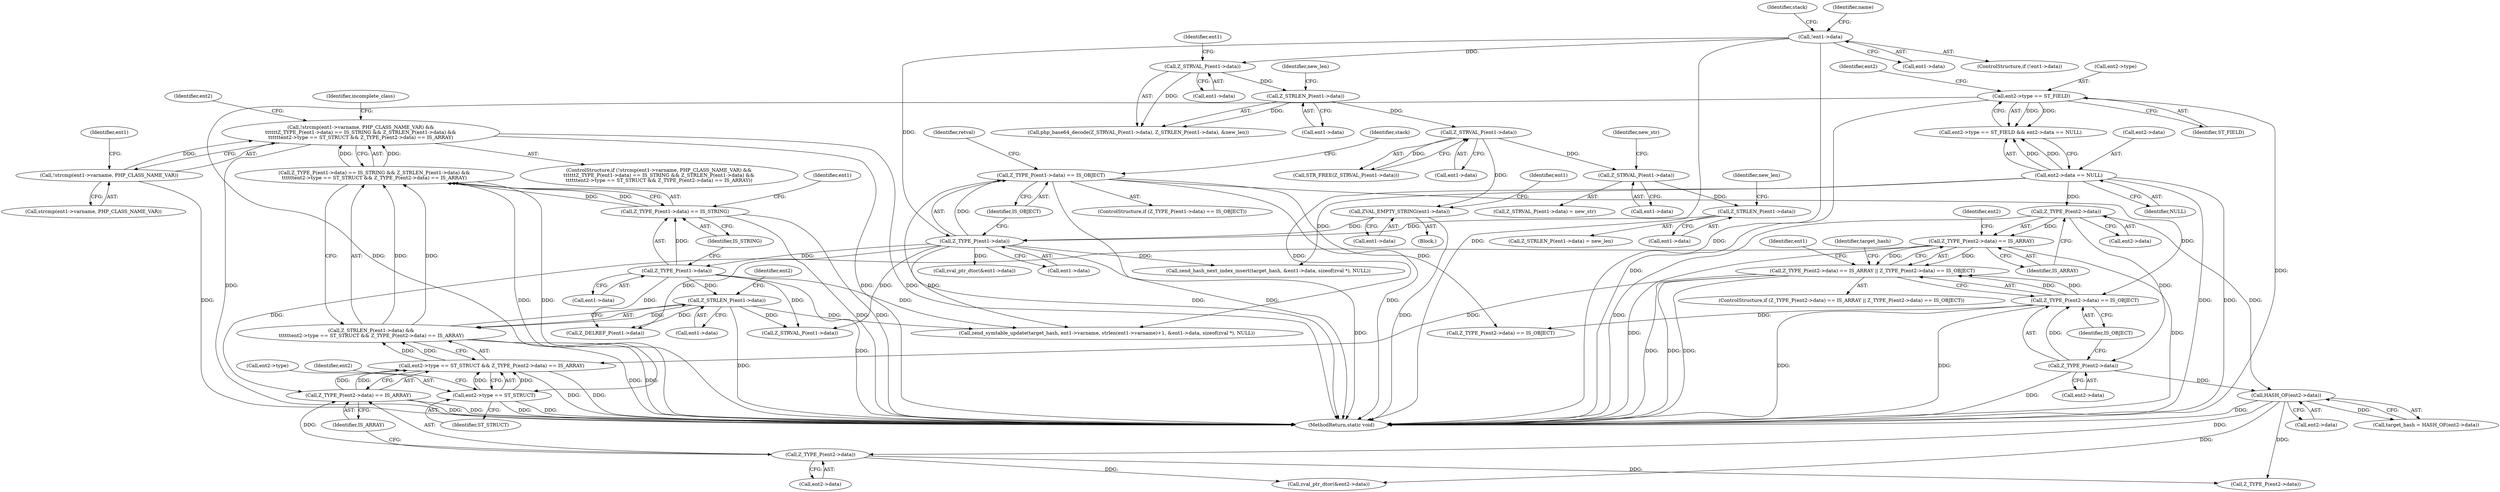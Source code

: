 digraph "0_php-src_a14fdb9746262549bbbb96abb87338bacd147e1b?w=1_0@API" {
"1000356" [label="(Call,!strcmp(ent1->varname, PHP_CLASS_NAME_VAR) &&\n\t\t\t\t\t\tZ_TYPE_P(ent1->data) == IS_STRING && Z_STRLEN_P(ent1->data) &&\n\t\t\t\t\t\tent2->type == ST_STRUCT && Z_TYPE_P(ent2->data) == IS_ARRAY)"];
"1000357" [label="(Call,!strcmp(ent1->varname, PHP_CLASS_NAME_VAR))"];
"1000363" [label="(Call,Z_TYPE_P(ent1->data) == IS_STRING && Z_STRLEN_P(ent1->data) &&\n\t\t\t\t\t\tent2->type == ST_STRUCT && Z_TYPE_P(ent2->data) == IS_ARRAY)"];
"1000364" [label="(Call,Z_TYPE_P(ent1->data) == IS_STRING)"];
"1000365" [label="(Call,Z_TYPE_P(ent1->data))"];
"1000264" [label="(Call,Z_TYPE_P(ent1->data))"];
"1000258" [label="(Call,ZVAL_EMPTY_STRING(ent1->data))"];
"1000237" [label="(Call,Z_STRVAL_P(ent1->data))"];
"1000230" [label="(Call,Z_STRLEN_P(ent1->data))"];
"1000226" [label="(Call,Z_STRVAL_P(ent1->data))"];
"1000186" [label="(Call,!ent1->data)"];
"1000251" [label="(Call,Z_STRLEN_P(ent1->data))"];
"1000245" [label="(Call,Z_STRVAL_P(ent1->data))"];
"1000370" [label="(Call,Z_STRLEN_P(ent1->data) &&\n\t\t\t\t\t\tent2->type == ST_STRUCT && Z_TYPE_P(ent2->data) == IS_ARRAY)"];
"1000371" [label="(Call,Z_STRLEN_P(ent1->data))"];
"1000375" [label="(Call,ent2->type == ST_STRUCT && Z_TYPE_P(ent2->data) == IS_ARRAY)"];
"1000376" [label="(Call,ent2->type == ST_STRUCT)"];
"1000310" [label="(Call,ent2->type == ST_FIELD)"];
"1000330" [label="(Call,Z_TYPE_P(ent2->data) == IS_ARRAY || Z_TYPE_P(ent2->data) == IS_OBJECT)"];
"1000331" [label="(Call,Z_TYPE_P(ent2->data) == IS_ARRAY)"];
"1000332" [label="(Call,Z_TYPE_P(ent2->data))"];
"1000315" [label="(Call,ent2->data == NULL)"];
"1000337" [label="(Call,Z_TYPE_P(ent2->data) == IS_OBJECT)"];
"1000338" [label="(Call,Z_TYPE_P(ent2->data))"];
"1000263" [label="(Call,Z_TYPE_P(ent1->data) == IS_OBJECT)"];
"1000381" [label="(Call,Z_TYPE_P(ent2->data) == IS_ARRAY)"];
"1000382" [label="(Call,Z_TYPE_P(ent2->data))"];
"1000346" [label="(Call,HASH_OF(ent2->data))"];
"1000227" [label="(Call,ent1->data)"];
"1000365" [label="(Call,Z_TYPE_P(ent1->data))"];
"1000330" [label="(Call,Z_TYPE_P(ent2->data) == IS_ARRAY || Z_TYPE_P(ent2->data) == IS_OBJECT)"];
"1000355" [label="(ControlStructure,if (!strcmp(ent1->varname, PHP_CLASS_NAME_VAR) &&\n\t\t\t\t\t\tZ_TYPE_P(ent1->data) == IS_STRING && Z_STRLEN_P(ent1->data) &&\n\t\t\t\t\t\tent2->type == ST_STRUCT && Z_TYPE_P(ent2->data) == IS_ARRAY))"];
"1000448" [label="(Call,zval_ptr_dtor(&ent2->data))"];
"1000194" [label="(Identifier,stack)"];
"1000356" [label="(Call,!strcmp(ent1->varname, PHP_CLASS_NAME_VAR) &&\n\t\t\t\t\t\tZ_TYPE_P(ent1->data) == IS_STRING && Z_STRLEN_P(ent1->data) &&\n\t\t\t\t\t\tent2->type == ST_STRUCT && Z_TYPE_P(ent2->data) == IS_ARRAY)"];
"1000262" [label="(ControlStructure,if (Z_TYPE_P(ent1->data) == IS_OBJECT))"];
"1000528" [label="(Call,zend_hash_next_index_insert(target_hash, &ent1->data, sizeof(zval *), NULL))"];
"1000186" [label="(Call,!ent1->data)"];
"1000255" [label="(Identifier,new_len)"];
"1000336" [label="(Identifier,IS_ARRAY)"];
"1000390" [label="(Identifier,incomplete_class)"];
"1000377" [label="(Call,ent2->type)"];
"1000187" [label="(Call,ent1->data)"];
"1000338" [label="(Call,Z_TYPE_P(ent2->data))"];
"1000346" [label="(Call,HASH_OF(ent2->data))"];
"1000225" [label="(Call,php_base64_decode(Z_STRVAL_P(ent1->data), Z_STRLEN_P(ent1->data), &new_len))"];
"1000538" [label="(Identifier,ent1)"];
"1000314" [label="(Identifier,ST_FIELD)"];
"1000321" [label="(Call,zval_ptr_dtor(&ent1->data))"];
"1000215" [label="(Identifier,name)"];
"1000244" [label="(Call,Z_STRVAL_P(ent1->data) = new_str)"];
"1000382" [label="(Call,Z_TYPE_P(ent2->data))"];
"1000251" [label="(Call,Z_STRLEN_P(ent1->data))"];
"1000372" [label="(Call,ent1->data)"];
"1000258" [label="(Call,ZVAL_EMPTY_STRING(ent1->data))"];
"1000273" [label="(Identifier,retval)"];
"1000375" [label="(Call,ent2->type == ST_STRUCT && Z_TYPE_P(ent2->data) == IS_ARRAY)"];
"1000268" [label="(Identifier,IS_OBJECT)"];
"1000380" [label="(Identifier,ST_STRUCT)"];
"1000342" [label="(Identifier,IS_OBJECT)"];
"1000311" [label="(Call,ent2->type)"];
"1000266" [label="(Identifier,ent1)"];
"1000367" [label="(Identifier,ent1)"];
"1000371" [label="(Call,Z_STRLEN_P(ent1->data))"];
"1000331" [label="(Call,Z_TYPE_P(ent2->data) == IS_ARRAY)"];
"1000337" [label="(Call,Z_TYPE_P(ent2->data) == IS_OBJECT)"];
"1000384" [label="(Identifier,ent2)"];
"1000376" [label="(Call,ent2->type == ST_STRUCT)"];
"1000357" [label="(Call,!strcmp(ent1->varname, PHP_CLASS_NAME_VAR))"];
"1000259" [label="(Call,ent1->data)"];
"1000315" [label="(Call,ent2->data == NULL)"];
"1000386" [label="(Identifier,IS_ARRAY)"];
"1000236" [label="(Call,STR_FREE(Z_STRVAL_P(ent1->data)))"];
"1000235" [label="(Identifier,new_len)"];
"1000309" [label="(Call,ent2->type == ST_FIELD && ent2->data == NULL)"];
"1000347" [label="(Call,ent2->data)"];
"1000316" [label="(Call,ent2->data)"];
"1000265" [label="(Call,ent1->data)"];
"1000252" [label="(Call,ent1->data)"];
"1000339" [label="(Call,ent2->data)"];
"1000504" [label="(Call,zend_symtable_update(target_hash, ent1->varname, strlen(ent1->varname)+1, &ent1->data, sizeof(zval *), NULL))"];
"1000466" [label="(Call,Z_TYPE_P(ent2->data))"];
"1000294" [label="(Identifier,stack)"];
"1000370" [label="(Call,Z_STRLEN_P(ent1->data) &&\n\t\t\t\t\t\tent2->type == ST_STRUCT && Z_TYPE_P(ent2->data) == IS_ARRAY)"];
"1000383" [label="(Call,ent2->data)"];
"1000364" [label="(Call,Z_TYPE_P(ent1->data) == IS_STRING)"];
"1000373" [label="(Identifier,ent1)"];
"1000340" [label="(Identifier,ent2)"];
"1000332" [label="(Call,Z_TYPE_P(ent2->data))"];
"1000231" [label="(Call,ent1->data)"];
"1000257" [label="(Block,)"];
"1000245" [label="(Call,Z_STRVAL_P(ent1->data))"];
"1000249" [label="(Identifier,new_str)"];
"1000363" [label="(Call,Z_TYPE_P(ent1->data) == IS_STRING && Z_STRLEN_P(ent1->data) &&\n\t\t\t\t\t\tent2->type == ST_STRUCT && Z_TYPE_P(ent2->data) == IS_ARRAY)"];
"1000586" [label="(MethodReturn,static void)"];
"1000237" [label="(Call,Z_STRVAL_P(ent1->data))"];
"1000226" [label="(Call,Z_STRVAL_P(ent1->data))"];
"1000246" [label="(Call,ent1->data)"];
"1000381" [label="(Call,Z_TYPE_P(ent2->data) == IS_ARRAY)"];
"1000369" [label="(Identifier,IS_STRING)"];
"1000185" [label="(ControlStructure,if (!ent1->data))"];
"1000465" [label="(Call,Z_TYPE_P(ent2->data) == IS_OBJECT)"];
"1000238" [label="(Call,ent1->data)"];
"1000250" [label="(Call,Z_STRLEN_P(ent1->data) = new_len)"];
"1000317" [label="(Identifier,ent2)"];
"1000329" [label="(ControlStructure,if (Z_TYPE_P(ent2->data) == IS_ARRAY || Z_TYPE_P(ent2->data) == IS_OBJECT))"];
"1000232" [label="(Identifier,ent1)"];
"1000393" [label="(Call,Z_STRVAL_P(ent1->data))"];
"1000358" [label="(Call,strcmp(ent1->varname, PHP_CLASS_NAME_VAR))"];
"1000264" [label="(Call,Z_TYPE_P(ent1->data))"];
"1000310" [label="(Call,ent2->type == ST_FIELD)"];
"1000378" [label="(Identifier,ent2)"];
"1000484" [label="(Call,Z_DELREF_P(ent1->data))"];
"1000468" [label="(Identifier,ent2)"];
"1000345" [label="(Identifier,target_hash)"];
"1000263" [label="(Call,Z_TYPE_P(ent1->data) == IS_OBJECT)"];
"1000319" [label="(Identifier,NULL)"];
"1000333" [label="(Call,ent2->data)"];
"1000230" [label="(Call,Z_STRLEN_P(ent1->data))"];
"1000366" [label="(Call,ent1->data)"];
"1000344" [label="(Call,target_hash = HASH_OF(ent2->data))"];
"1000356" -> "1000355"  [label="AST: "];
"1000356" -> "1000357"  [label="CFG: "];
"1000356" -> "1000363"  [label="CFG: "];
"1000357" -> "1000356"  [label="AST: "];
"1000363" -> "1000356"  [label="AST: "];
"1000390" -> "1000356"  [label="CFG: "];
"1000468" -> "1000356"  [label="CFG: "];
"1000356" -> "1000586"  [label="DDG: "];
"1000356" -> "1000586"  [label="DDG: "];
"1000356" -> "1000586"  [label="DDG: "];
"1000357" -> "1000356"  [label="DDG: "];
"1000363" -> "1000356"  [label="DDG: "];
"1000363" -> "1000356"  [label="DDG: "];
"1000357" -> "1000358"  [label="CFG: "];
"1000358" -> "1000357"  [label="AST: "];
"1000367" -> "1000357"  [label="CFG: "];
"1000357" -> "1000586"  [label="DDG: "];
"1000363" -> "1000364"  [label="CFG: "];
"1000363" -> "1000370"  [label="CFG: "];
"1000364" -> "1000363"  [label="AST: "];
"1000370" -> "1000363"  [label="AST: "];
"1000363" -> "1000586"  [label="DDG: "];
"1000363" -> "1000586"  [label="DDG: "];
"1000364" -> "1000363"  [label="DDG: "];
"1000364" -> "1000363"  [label="DDG: "];
"1000370" -> "1000363"  [label="DDG: "];
"1000370" -> "1000363"  [label="DDG: "];
"1000364" -> "1000369"  [label="CFG: "];
"1000365" -> "1000364"  [label="AST: "];
"1000369" -> "1000364"  [label="AST: "];
"1000373" -> "1000364"  [label="CFG: "];
"1000364" -> "1000586"  [label="DDG: "];
"1000364" -> "1000586"  [label="DDG: "];
"1000365" -> "1000364"  [label="DDG: "];
"1000365" -> "1000366"  [label="CFG: "];
"1000366" -> "1000365"  [label="AST: "];
"1000369" -> "1000365"  [label="CFG: "];
"1000365" -> "1000586"  [label="DDG: "];
"1000264" -> "1000365"  [label="DDG: "];
"1000365" -> "1000371"  [label="DDG: "];
"1000365" -> "1000393"  [label="DDG: "];
"1000365" -> "1000484"  [label="DDG: "];
"1000365" -> "1000504"  [label="DDG: "];
"1000264" -> "1000263"  [label="AST: "];
"1000264" -> "1000265"  [label="CFG: "];
"1000265" -> "1000264"  [label="AST: "];
"1000268" -> "1000264"  [label="CFG: "];
"1000264" -> "1000586"  [label="DDG: "];
"1000264" -> "1000263"  [label="DDG: "];
"1000258" -> "1000264"  [label="DDG: "];
"1000186" -> "1000264"  [label="DDG: "];
"1000251" -> "1000264"  [label="DDG: "];
"1000264" -> "1000321"  [label="DDG: "];
"1000264" -> "1000393"  [label="DDG: "];
"1000264" -> "1000484"  [label="DDG: "];
"1000264" -> "1000504"  [label="DDG: "];
"1000264" -> "1000528"  [label="DDG: "];
"1000258" -> "1000257"  [label="AST: "];
"1000258" -> "1000259"  [label="CFG: "];
"1000259" -> "1000258"  [label="AST: "];
"1000266" -> "1000258"  [label="CFG: "];
"1000258" -> "1000586"  [label="DDG: "];
"1000237" -> "1000258"  [label="DDG: "];
"1000237" -> "1000236"  [label="AST: "];
"1000237" -> "1000238"  [label="CFG: "];
"1000238" -> "1000237"  [label="AST: "];
"1000236" -> "1000237"  [label="CFG: "];
"1000237" -> "1000236"  [label="DDG: "];
"1000230" -> "1000237"  [label="DDG: "];
"1000237" -> "1000245"  [label="DDG: "];
"1000230" -> "1000225"  [label="AST: "];
"1000230" -> "1000231"  [label="CFG: "];
"1000231" -> "1000230"  [label="AST: "];
"1000235" -> "1000230"  [label="CFG: "];
"1000230" -> "1000225"  [label="DDG: "];
"1000226" -> "1000230"  [label="DDG: "];
"1000226" -> "1000225"  [label="AST: "];
"1000226" -> "1000227"  [label="CFG: "];
"1000227" -> "1000226"  [label="AST: "];
"1000232" -> "1000226"  [label="CFG: "];
"1000226" -> "1000225"  [label="DDG: "];
"1000186" -> "1000226"  [label="DDG: "];
"1000186" -> "1000185"  [label="AST: "];
"1000186" -> "1000187"  [label="CFG: "];
"1000187" -> "1000186"  [label="AST: "];
"1000194" -> "1000186"  [label="CFG: "];
"1000215" -> "1000186"  [label="CFG: "];
"1000186" -> "1000586"  [label="DDG: "];
"1000186" -> "1000586"  [label="DDG: "];
"1000251" -> "1000250"  [label="AST: "];
"1000251" -> "1000252"  [label="CFG: "];
"1000252" -> "1000251"  [label="AST: "];
"1000255" -> "1000251"  [label="CFG: "];
"1000245" -> "1000251"  [label="DDG: "];
"1000245" -> "1000244"  [label="AST: "];
"1000245" -> "1000246"  [label="CFG: "];
"1000246" -> "1000245"  [label="AST: "];
"1000249" -> "1000245"  [label="CFG: "];
"1000370" -> "1000371"  [label="CFG: "];
"1000370" -> "1000375"  [label="CFG: "];
"1000371" -> "1000370"  [label="AST: "];
"1000375" -> "1000370"  [label="AST: "];
"1000370" -> "1000586"  [label="DDG: "];
"1000370" -> "1000586"  [label="DDG: "];
"1000371" -> "1000370"  [label="DDG: "];
"1000375" -> "1000370"  [label="DDG: "];
"1000375" -> "1000370"  [label="DDG: "];
"1000371" -> "1000372"  [label="CFG: "];
"1000372" -> "1000371"  [label="AST: "];
"1000378" -> "1000371"  [label="CFG: "];
"1000371" -> "1000586"  [label="DDG: "];
"1000371" -> "1000393"  [label="DDG: "];
"1000371" -> "1000484"  [label="DDG: "];
"1000371" -> "1000504"  [label="DDG: "];
"1000375" -> "1000376"  [label="CFG: "];
"1000375" -> "1000381"  [label="CFG: "];
"1000376" -> "1000375"  [label="AST: "];
"1000381" -> "1000375"  [label="AST: "];
"1000375" -> "1000586"  [label="DDG: "];
"1000375" -> "1000586"  [label="DDG: "];
"1000376" -> "1000375"  [label="DDG: "];
"1000376" -> "1000375"  [label="DDG: "];
"1000330" -> "1000375"  [label="DDG: "];
"1000381" -> "1000375"  [label="DDG: "];
"1000381" -> "1000375"  [label="DDG: "];
"1000376" -> "1000380"  [label="CFG: "];
"1000377" -> "1000376"  [label="AST: "];
"1000380" -> "1000376"  [label="AST: "];
"1000384" -> "1000376"  [label="CFG: "];
"1000376" -> "1000586"  [label="DDG: "];
"1000376" -> "1000586"  [label="DDG: "];
"1000310" -> "1000376"  [label="DDG: "];
"1000310" -> "1000309"  [label="AST: "];
"1000310" -> "1000314"  [label="CFG: "];
"1000311" -> "1000310"  [label="AST: "];
"1000314" -> "1000310"  [label="AST: "];
"1000317" -> "1000310"  [label="CFG: "];
"1000309" -> "1000310"  [label="CFG: "];
"1000310" -> "1000586"  [label="DDG: "];
"1000310" -> "1000586"  [label="DDG: "];
"1000310" -> "1000309"  [label="DDG: "];
"1000310" -> "1000309"  [label="DDG: "];
"1000330" -> "1000329"  [label="AST: "];
"1000330" -> "1000331"  [label="CFG: "];
"1000330" -> "1000337"  [label="CFG: "];
"1000331" -> "1000330"  [label="AST: "];
"1000337" -> "1000330"  [label="AST: "];
"1000345" -> "1000330"  [label="CFG: "];
"1000538" -> "1000330"  [label="CFG: "];
"1000330" -> "1000586"  [label="DDG: "];
"1000330" -> "1000586"  [label="DDG: "];
"1000330" -> "1000586"  [label="DDG: "];
"1000331" -> "1000330"  [label="DDG: "];
"1000331" -> "1000330"  [label="DDG: "];
"1000337" -> "1000330"  [label="DDG: "];
"1000337" -> "1000330"  [label="DDG: "];
"1000331" -> "1000336"  [label="CFG: "];
"1000332" -> "1000331"  [label="AST: "];
"1000336" -> "1000331"  [label="AST: "];
"1000340" -> "1000331"  [label="CFG: "];
"1000331" -> "1000586"  [label="DDG: "];
"1000331" -> "1000586"  [label="DDG: "];
"1000332" -> "1000331"  [label="DDG: "];
"1000331" -> "1000381"  [label="DDG: "];
"1000332" -> "1000333"  [label="CFG: "];
"1000333" -> "1000332"  [label="AST: "];
"1000336" -> "1000332"  [label="CFG: "];
"1000332" -> "1000586"  [label="DDG: "];
"1000315" -> "1000332"  [label="DDG: "];
"1000332" -> "1000338"  [label="DDG: "];
"1000332" -> "1000346"  [label="DDG: "];
"1000315" -> "1000309"  [label="AST: "];
"1000315" -> "1000319"  [label="CFG: "];
"1000316" -> "1000315"  [label="AST: "];
"1000319" -> "1000315"  [label="AST: "];
"1000309" -> "1000315"  [label="CFG: "];
"1000315" -> "1000586"  [label="DDG: "];
"1000315" -> "1000586"  [label="DDG: "];
"1000315" -> "1000309"  [label="DDG: "];
"1000315" -> "1000309"  [label="DDG: "];
"1000315" -> "1000504"  [label="DDG: "];
"1000315" -> "1000528"  [label="DDG: "];
"1000337" -> "1000342"  [label="CFG: "];
"1000338" -> "1000337"  [label="AST: "];
"1000342" -> "1000337"  [label="AST: "];
"1000337" -> "1000586"  [label="DDG: "];
"1000337" -> "1000586"  [label="DDG: "];
"1000338" -> "1000337"  [label="DDG: "];
"1000263" -> "1000337"  [label="DDG: "];
"1000337" -> "1000465"  [label="DDG: "];
"1000338" -> "1000339"  [label="CFG: "];
"1000339" -> "1000338"  [label="AST: "];
"1000342" -> "1000338"  [label="CFG: "];
"1000338" -> "1000586"  [label="DDG: "];
"1000338" -> "1000346"  [label="DDG: "];
"1000263" -> "1000262"  [label="AST: "];
"1000263" -> "1000268"  [label="CFG: "];
"1000268" -> "1000263"  [label="AST: "];
"1000273" -> "1000263"  [label="CFG: "];
"1000294" -> "1000263"  [label="CFG: "];
"1000263" -> "1000586"  [label="DDG: "];
"1000263" -> "1000586"  [label="DDG: "];
"1000263" -> "1000586"  [label="DDG: "];
"1000263" -> "1000465"  [label="DDG: "];
"1000381" -> "1000386"  [label="CFG: "];
"1000382" -> "1000381"  [label="AST: "];
"1000386" -> "1000381"  [label="AST: "];
"1000381" -> "1000586"  [label="DDG: "];
"1000381" -> "1000586"  [label="DDG: "];
"1000382" -> "1000381"  [label="DDG: "];
"1000382" -> "1000383"  [label="CFG: "];
"1000383" -> "1000382"  [label="AST: "];
"1000386" -> "1000382"  [label="CFG: "];
"1000346" -> "1000382"  [label="DDG: "];
"1000382" -> "1000448"  [label="DDG: "];
"1000382" -> "1000466"  [label="DDG: "];
"1000346" -> "1000344"  [label="AST: "];
"1000346" -> "1000347"  [label="CFG: "];
"1000347" -> "1000346"  [label="AST: "];
"1000344" -> "1000346"  [label="CFG: "];
"1000346" -> "1000586"  [label="DDG: "];
"1000346" -> "1000344"  [label="DDG: "];
"1000346" -> "1000448"  [label="DDG: "];
"1000346" -> "1000466"  [label="DDG: "];
}
